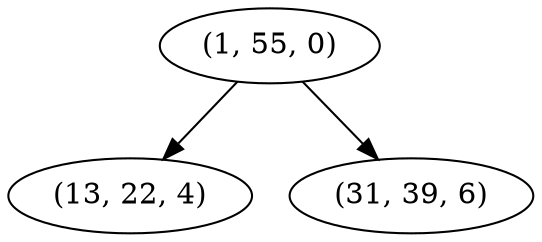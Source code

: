 digraph tree {
    "(1, 55, 0)";
    "(13, 22, 4)";
    "(31, 39, 6)";
    "(1, 55, 0)" -> "(13, 22, 4)";
    "(1, 55, 0)" -> "(31, 39, 6)";
}
